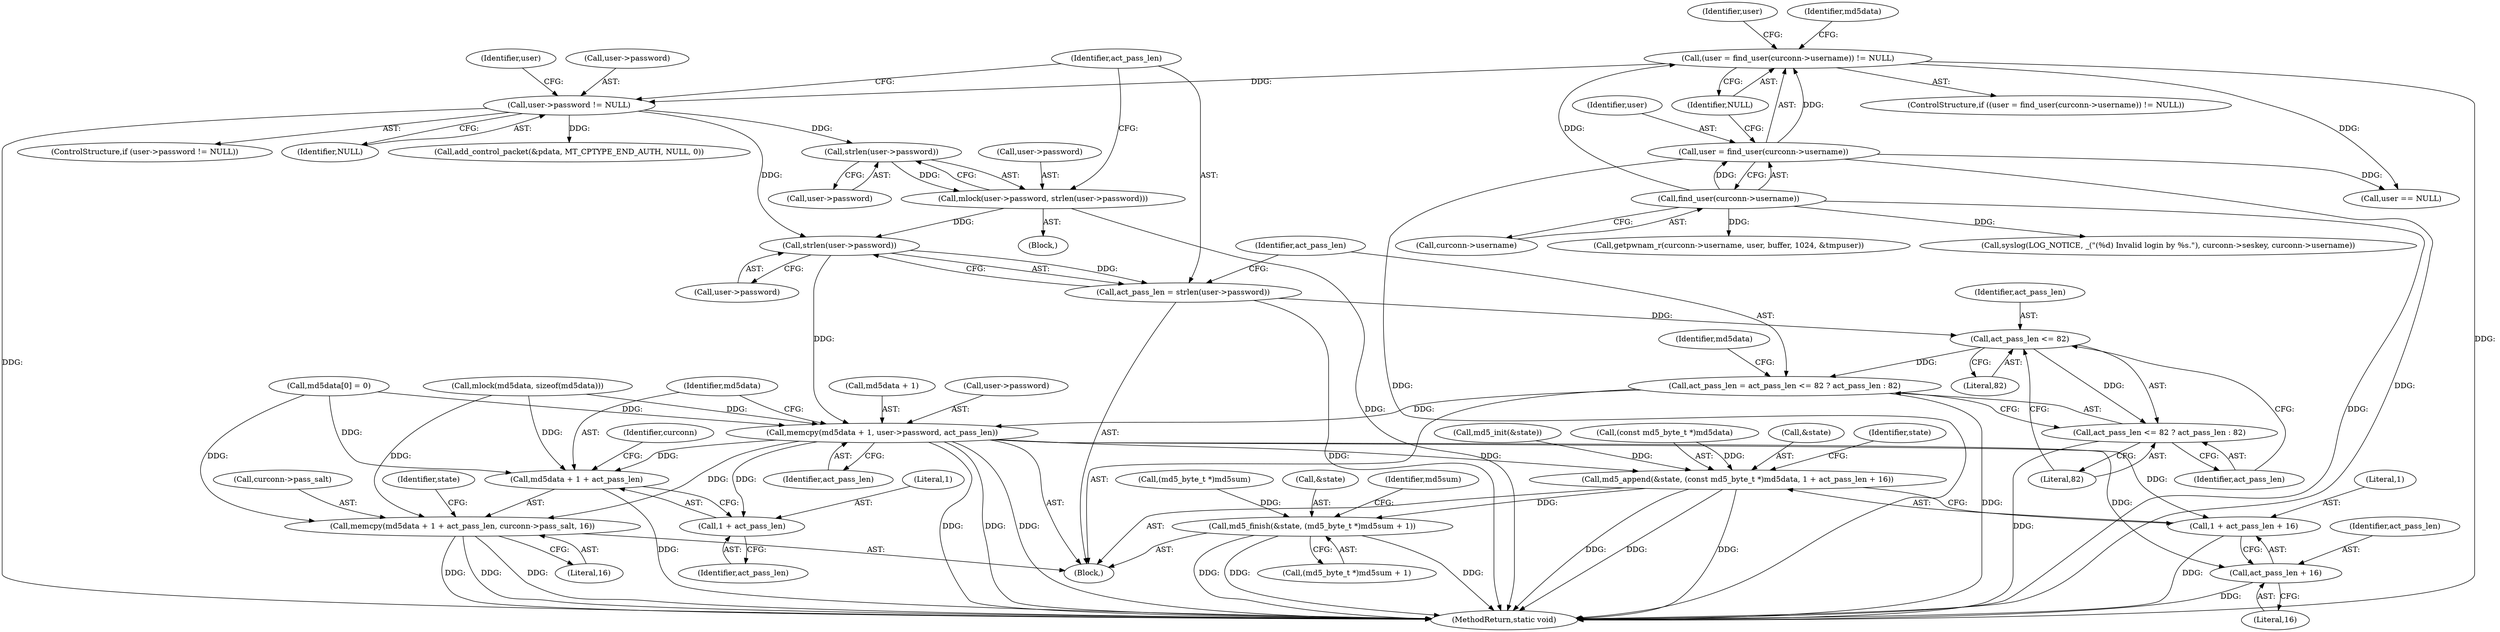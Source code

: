 digraph "0_MAC-Telnet_b69d11727d4f0f8cf719c79e3fb700f55ca03e9a_2@API" {
"1000168" [label="(Call,strlen(user->password))"];
"1000158" [label="(Call,user->password != NULL)"];
"1000139" [label="(Call,(user = find_user(curconn->username)) != NULL)"];
"1000140" [label="(Call,user = find_user(curconn->username))"];
"1000142" [label="(Call,find_user(curconn->username))"];
"1000164" [label="(Call,mlock(user->password, strlen(user->password)))"];
"1000174" [label="(Call,strlen(user->password))"];
"1000172" [label="(Call,act_pass_len = strlen(user->password))"];
"1000181" [label="(Call,act_pass_len <= 82)"];
"1000178" [label="(Call,act_pass_len = act_pass_len <= 82 ? act_pass_len : 82)"];
"1000191" [label="(Call,memcpy(md5data + 1, user->password, act_pass_len))"];
"1000199" [label="(Call,memcpy(md5data + 1 + act_pass_len, curconn->pass_salt, 16))"];
"1000200" [label="(Call,md5data + 1 + act_pass_len)"];
"1000202" [label="(Call,1 + act_pass_len)"];
"1000212" [label="(Call,md5_append(&state, (const md5_byte_t *)md5data, 1 + act_pass_len + 16))"];
"1000223" [label="(Call,md5_finish(&state, (md5_byte_t *)md5sum + 1))"];
"1000218" [label="(Call,1 + act_pass_len + 16)"];
"1000220" [label="(Call,act_pass_len + 16)"];
"1000180" [label="(Call,act_pass_len <= 82 ? act_pass_len : 82)"];
"1000211" [label="(Identifier,state)"];
"1000178" [label="(Call,act_pass_len = act_pass_len <= 82 ? act_pass_len : 82)"];
"1000219" [label="(Literal,1)"];
"1000277" [label="(Identifier,user)"];
"1000157" [label="(ControlStructure,if (user->password != NULL))"];
"1000195" [label="(Call,user->password)"];
"1000143" [label="(Call,curconn->username)"];
"1000202" [label="(Call,1 + act_pass_len)"];
"1000198" [label="(Identifier,act_pass_len)"];
"1000163" [label="(Block,)"];
"1000191" [label="(Call,memcpy(md5data + 1, user->password, act_pass_len))"];
"1000186" [label="(Call,md5data[0] = 0)"];
"1000150" [label="(Identifier,md5data)"];
"1000169" [label="(Call,user->password)"];
"1000164" [label="(Call,mlock(user->password, strlen(user->password)))"];
"1000705" [label="(MethodReturn,static void)"];
"1000200" [label="(Call,md5data + 1 + act_pass_len)"];
"1000276" [label="(Call,user == NULL)"];
"1000227" [label="(Call,(md5_byte_t *)md5sum)"];
"1000222" [label="(Literal,16)"];
"1000166" [label="(Identifier,user)"];
"1000182" [label="(Identifier,act_pass_len)"];
"1000224" [label="(Call,&state)"];
"1000209" [label="(Call,md5_init(&state))"];
"1000221" [label="(Identifier,act_pass_len)"];
"1000180" [label="(Call,act_pass_len <= 82 ? act_pass_len : 82)"];
"1000201" [label="(Identifier,md5data)"];
"1000142" [label="(Call,find_user(curconn->username))"];
"1000212" [label="(Call,md5_append(&state, (const md5_byte_t *)md5data, 1 + act_pass_len + 16))"];
"1000165" [label="(Call,user->password)"];
"1000174" [label="(Call,strlen(user->password))"];
"1000208" [label="(Literal,16)"];
"1000204" [label="(Identifier,act_pass_len)"];
"1000192" [label="(Call,md5data + 1)"];
"1000206" [label="(Identifier,curconn)"];
"1000218" [label="(Call,1 + act_pass_len + 16)"];
"1000141" [label="(Identifier,user)"];
"1000226" [label="(Call,(md5_byte_t *)md5sum + 1)"];
"1000188" [label="(Identifier,md5data)"];
"1000184" [label="(Identifier,act_pass_len)"];
"1000215" [label="(Call,(const md5_byte_t *)md5data)"];
"1000183" [label="(Literal,82)"];
"1000220" [label="(Call,act_pass_len + 16)"];
"1000179" [label="(Identifier,act_pass_len)"];
"1000173" [label="(Identifier,act_pass_len)"];
"1000159" [label="(Call,user->password)"];
"1000203" [label="(Literal,1)"];
"1000213" [label="(Call,&state)"];
"1000181" [label="(Call,act_pass_len <= 82)"];
"1000162" [label="(Identifier,NULL)"];
"1000225" [label="(Identifier,state)"];
"1000223" [label="(Call,md5_finish(&state, (md5_byte_t *)md5sum + 1))"];
"1000140" [label="(Call,user = find_user(curconn->username))"];
"1000168" [label="(Call,strlen(user->password))"];
"1000158" [label="(Call,user->password != NULL)"];
"1000185" [label="(Literal,82)"];
"1000233" [label="(Identifier,md5sum)"];
"1000138" [label="(ControlStructure,if ((user = find_user(curconn->username)) != NULL))"];
"1000146" [label="(Identifier,NULL)"];
"1000175" [label="(Call,user->password)"];
"1000149" [label="(Call,mlock(md5data, sizeof(md5data)))"];
"1000256" [label="(Call,add_control_packet(&pdata, MT_CPTYPE_END_AUTH, NULL, 0))"];
"1000409" [label="(Call,getpwnam_r(curconn->username, user, buffer, 1024, &tmpuser))"];
"1000199" [label="(Call,memcpy(md5data + 1 + act_pass_len, curconn->pass_salt, 16))"];
"1000139" [label="(Call,(user = find_user(curconn->username)) != NULL)"];
"1000147" [label="(Block,)"];
"1000172" [label="(Call,act_pass_len = strlen(user->password))"];
"1000205" [label="(Call,curconn->pass_salt)"];
"1000288" [label="(Call,syslog(LOG_NOTICE, _(\"(%d) Invalid login by %s.\"), curconn->seskey, curconn->username))"];
"1000168" -> "1000164"  [label="AST: "];
"1000168" -> "1000169"  [label="CFG: "];
"1000169" -> "1000168"  [label="AST: "];
"1000164" -> "1000168"  [label="CFG: "];
"1000168" -> "1000164"  [label="DDG: "];
"1000158" -> "1000168"  [label="DDG: "];
"1000158" -> "1000157"  [label="AST: "];
"1000158" -> "1000162"  [label="CFG: "];
"1000159" -> "1000158"  [label="AST: "];
"1000162" -> "1000158"  [label="AST: "];
"1000166" -> "1000158"  [label="CFG: "];
"1000173" -> "1000158"  [label="CFG: "];
"1000158" -> "1000705"  [label="DDG: "];
"1000139" -> "1000158"  [label="DDG: "];
"1000158" -> "1000174"  [label="DDG: "];
"1000158" -> "1000256"  [label="DDG: "];
"1000139" -> "1000138"  [label="AST: "];
"1000139" -> "1000146"  [label="CFG: "];
"1000140" -> "1000139"  [label="AST: "];
"1000146" -> "1000139"  [label="AST: "];
"1000150" -> "1000139"  [label="CFG: "];
"1000277" -> "1000139"  [label="CFG: "];
"1000139" -> "1000705"  [label="DDG: "];
"1000140" -> "1000139"  [label="DDG: "];
"1000142" -> "1000139"  [label="DDG: "];
"1000139" -> "1000276"  [label="DDG: "];
"1000140" -> "1000142"  [label="CFG: "];
"1000141" -> "1000140"  [label="AST: "];
"1000142" -> "1000140"  [label="AST: "];
"1000146" -> "1000140"  [label="CFG: "];
"1000140" -> "1000705"  [label="DDG: "];
"1000140" -> "1000705"  [label="DDG: "];
"1000142" -> "1000140"  [label="DDG: "];
"1000140" -> "1000276"  [label="DDG: "];
"1000142" -> "1000143"  [label="CFG: "];
"1000143" -> "1000142"  [label="AST: "];
"1000142" -> "1000705"  [label="DDG: "];
"1000142" -> "1000288"  [label="DDG: "];
"1000142" -> "1000409"  [label="DDG: "];
"1000164" -> "1000163"  [label="AST: "];
"1000165" -> "1000164"  [label="AST: "];
"1000173" -> "1000164"  [label="CFG: "];
"1000164" -> "1000705"  [label="DDG: "];
"1000164" -> "1000174"  [label="DDG: "];
"1000174" -> "1000172"  [label="AST: "];
"1000174" -> "1000175"  [label="CFG: "];
"1000175" -> "1000174"  [label="AST: "];
"1000172" -> "1000174"  [label="CFG: "];
"1000174" -> "1000172"  [label="DDG: "];
"1000174" -> "1000191"  [label="DDG: "];
"1000172" -> "1000147"  [label="AST: "];
"1000173" -> "1000172"  [label="AST: "];
"1000179" -> "1000172"  [label="CFG: "];
"1000172" -> "1000705"  [label="DDG: "];
"1000172" -> "1000181"  [label="DDG: "];
"1000181" -> "1000180"  [label="AST: "];
"1000181" -> "1000183"  [label="CFG: "];
"1000182" -> "1000181"  [label="AST: "];
"1000183" -> "1000181"  [label="AST: "];
"1000184" -> "1000181"  [label="CFG: "];
"1000185" -> "1000181"  [label="CFG: "];
"1000181" -> "1000178"  [label="DDG: "];
"1000181" -> "1000180"  [label="DDG: "];
"1000178" -> "1000147"  [label="AST: "];
"1000178" -> "1000180"  [label="CFG: "];
"1000179" -> "1000178"  [label="AST: "];
"1000180" -> "1000178"  [label="AST: "];
"1000188" -> "1000178"  [label="CFG: "];
"1000178" -> "1000705"  [label="DDG: "];
"1000178" -> "1000191"  [label="DDG: "];
"1000191" -> "1000147"  [label="AST: "];
"1000191" -> "1000198"  [label="CFG: "];
"1000192" -> "1000191"  [label="AST: "];
"1000195" -> "1000191"  [label="AST: "];
"1000198" -> "1000191"  [label="AST: "];
"1000201" -> "1000191"  [label="CFG: "];
"1000191" -> "1000705"  [label="DDG: "];
"1000191" -> "1000705"  [label="DDG: "];
"1000191" -> "1000705"  [label="DDG: "];
"1000186" -> "1000191"  [label="DDG: "];
"1000149" -> "1000191"  [label="DDG: "];
"1000191" -> "1000199"  [label="DDG: "];
"1000191" -> "1000200"  [label="DDG: "];
"1000191" -> "1000202"  [label="DDG: "];
"1000191" -> "1000212"  [label="DDG: "];
"1000191" -> "1000218"  [label="DDG: "];
"1000191" -> "1000220"  [label="DDG: "];
"1000199" -> "1000147"  [label="AST: "];
"1000199" -> "1000208"  [label="CFG: "];
"1000200" -> "1000199"  [label="AST: "];
"1000205" -> "1000199"  [label="AST: "];
"1000208" -> "1000199"  [label="AST: "];
"1000211" -> "1000199"  [label="CFG: "];
"1000199" -> "1000705"  [label="DDG: "];
"1000199" -> "1000705"  [label="DDG: "];
"1000199" -> "1000705"  [label="DDG: "];
"1000186" -> "1000199"  [label="DDG: "];
"1000149" -> "1000199"  [label="DDG: "];
"1000200" -> "1000202"  [label="CFG: "];
"1000201" -> "1000200"  [label="AST: "];
"1000202" -> "1000200"  [label="AST: "];
"1000206" -> "1000200"  [label="CFG: "];
"1000200" -> "1000705"  [label="DDG: "];
"1000186" -> "1000200"  [label="DDG: "];
"1000149" -> "1000200"  [label="DDG: "];
"1000202" -> "1000204"  [label="CFG: "];
"1000203" -> "1000202"  [label="AST: "];
"1000204" -> "1000202"  [label="AST: "];
"1000212" -> "1000147"  [label="AST: "];
"1000212" -> "1000218"  [label="CFG: "];
"1000213" -> "1000212"  [label="AST: "];
"1000215" -> "1000212"  [label="AST: "];
"1000218" -> "1000212"  [label="AST: "];
"1000225" -> "1000212"  [label="CFG: "];
"1000212" -> "1000705"  [label="DDG: "];
"1000212" -> "1000705"  [label="DDG: "];
"1000212" -> "1000705"  [label="DDG: "];
"1000209" -> "1000212"  [label="DDG: "];
"1000215" -> "1000212"  [label="DDG: "];
"1000212" -> "1000223"  [label="DDG: "];
"1000223" -> "1000147"  [label="AST: "];
"1000223" -> "1000226"  [label="CFG: "];
"1000224" -> "1000223"  [label="AST: "];
"1000226" -> "1000223"  [label="AST: "];
"1000233" -> "1000223"  [label="CFG: "];
"1000223" -> "1000705"  [label="DDG: "];
"1000223" -> "1000705"  [label="DDG: "];
"1000223" -> "1000705"  [label="DDG: "];
"1000227" -> "1000223"  [label="DDG: "];
"1000218" -> "1000220"  [label="CFG: "];
"1000219" -> "1000218"  [label="AST: "];
"1000220" -> "1000218"  [label="AST: "];
"1000218" -> "1000705"  [label="DDG: "];
"1000220" -> "1000222"  [label="CFG: "];
"1000221" -> "1000220"  [label="AST: "];
"1000222" -> "1000220"  [label="AST: "];
"1000220" -> "1000705"  [label="DDG: "];
"1000180" -> "1000184"  [label="CFG: "];
"1000180" -> "1000185"  [label="CFG: "];
"1000184" -> "1000180"  [label="AST: "];
"1000185" -> "1000180"  [label="AST: "];
"1000180" -> "1000705"  [label="DDG: "];
}
